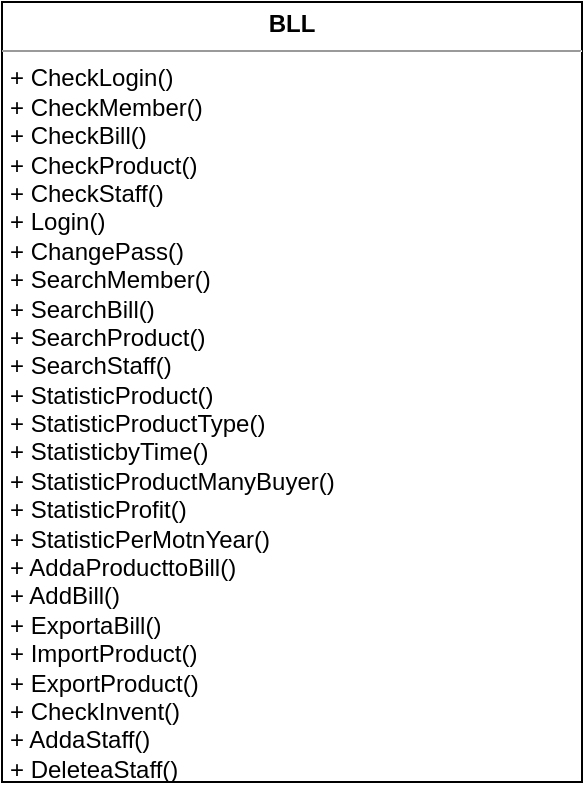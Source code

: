 <mxfile version="12.3.3" type="device" pages="1"><diagram id="uMFYvjgBUIj6u5t8ZT_l" name="Page-1"><mxGraphModel dx="1173" dy="573" grid="1" gridSize="10" guides="1" tooltips="1" connect="1" arrows="1" fold="1" page="1" pageScale="1" pageWidth="850" pageHeight="1100" math="0" shadow="0"><root><mxCell id="0"/><mxCell id="1" parent="0"/><mxCell id="2-cNtcc9qN-AXCORkkes-1" value="&lt;p style=&quot;margin: 0px ; margin-top: 4px ; text-align: center&quot;&gt;&lt;b&gt;BLL&lt;/b&gt;&lt;/p&gt;&lt;hr size=&quot;1&quot;&gt;&lt;p style=&quot;margin: 0px ; margin-left: 4px&quot;&gt;+ CheckLogin()&lt;/p&gt;&lt;p style=&quot;margin: 0px ; margin-left: 4px&quot;&gt;+ CheckMember()&lt;/p&gt;&lt;p style=&quot;margin: 0px ; margin-left: 4px&quot;&gt;+ CheckBill()&lt;/p&gt;&lt;p style=&quot;margin: 0px ; margin-left: 4px&quot;&gt;+ CheckProduct()&lt;/p&gt;&lt;p style=&quot;margin: 0px ; margin-left: 4px&quot;&gt;+ CheckStaff()&lt;/p&gt;&lt;p style=&quot;margin: 0px ; margin-left: 4px&quot;&gt;+ Login()&lt;/p&gt;&lt;p style=&quot;margin: 0px ; margin-left: 4px&quot;&gt;+ ChangePass()&lt;/p&gt;&lt;p style=&quot;margin: 0px ; margin-left: 4px&quot;&gt;+ SearchMember()&lt;/p&gt;&lt;p style=&quot;margin: 0px ; margin-left: 4px&quot;&gt;+ SearchBill()&lt;/p&gt;&lt;p style=&quot;margin: 0px ; margin-left: 4px&quot;&gt;+ SearchProduct()&lt;/p&gt;&lt;p style=&quot;margin: 0px ; margin-left: 4px&quot;&gt;+ SearchStaff()&lt;/p&gt;&lt;p style=&quot;margin: 0px ; margin-left: 4px&quot;&gt;+ StatisticProduct()&lt;/p&gt;&lt;p style=&quot;margin: 0px ; margin-left: 4px&quot;&gt;+ StatisticProductType()&lt;/p&gt;&lt;p style=&quot;margin: 0px ; margin-left: 4px&quot;&gt;+ StatisticbyTime()&lt;/p&gt;&lt;p style=&quot;margin: 0px ; margin-left: 4px&quot;&gt;+ StatisticProductManyBuyer()&lt;/p&gt;&lt;p style=&quot;margin: 0px ; margin-left: 4px&quot;&gt;+ StatisticProfit()&lt;/p&gt;&lt;p style=&quot;margin: 0px ; margin-left: 4px&quot;&gt;+ StatisticPerMotnYear()&lt;/p&gt;&lt;p style=&quot;margin: 0px ; margin-left: 4px&quot;&gt;+ AddaProducttoBill()&lt;/p&gt;&lt;p style=&quot;margin: 0px ; margin-left: 4px&quot;&gt;+ AddBill()&lt;/p&gt;&lt;p style=&quot;margin: 0px ; margin-left: 4px&quot;&gt;+ ExportaBill()&lt;/p&gt;&lt;p style=&quot;margin: 0px ; margin-left: 4px&quot;&gt;+ ImportProduct()&lt;/p&gt;&lt;p style=&quot;margin: 0px ; margin-left: 4px&quot;&gt;+ ExportProduct()&lt;/p&gt;&lt;p style=&quot;margin: 0px ; margin-left: 4px&quot;&gt;+ CheckInvent()&lt;/p&gt;&lt;p style=&quot;margin: 0px ; margin-left: 4px&quot;&gt;+ AddaStaff()&lt;/p&gt;&lt;p style=&quot;margin: 0px ; margin-left: 4px&quot;&gt;+ DeleteaStaff()&lt;/p&gt;&lt;p style=&quot;margin: 0px ; margin-left: 4px&quot;&gt;&lt;br&gt;&lt;/p&gt;" style="verticalAlign=top;align=left;overflow=fill;fontSize=12;fontFamily=Helvetica;html=1;" parent="1" vertex="1"><mxGeometry x="310" y="80" width="290" height="390" as="geometry"/></mxCell></root></mxGraphModel></diagram></mxfile>